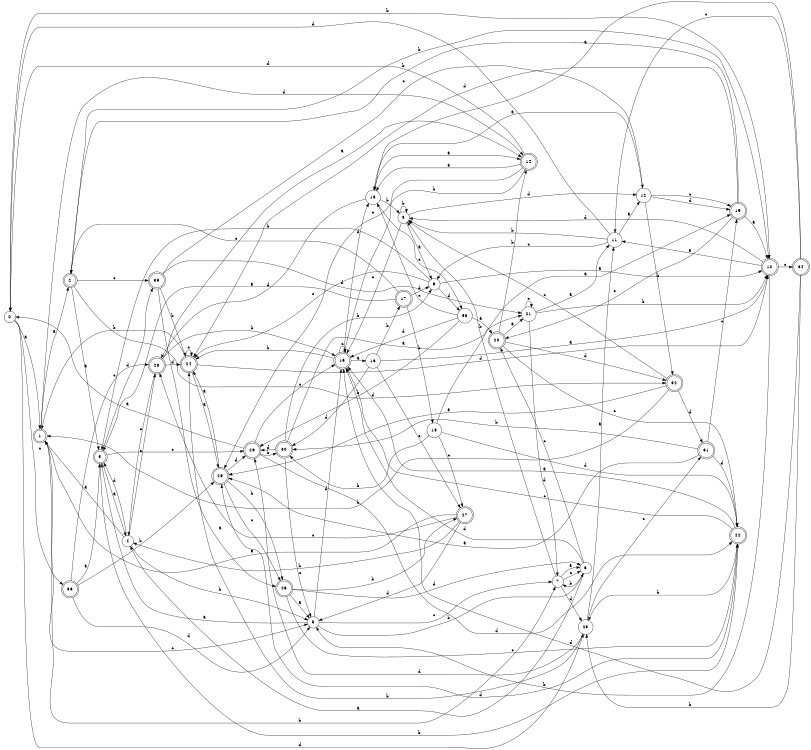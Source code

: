 digraph n30_9 {
__start0 [label="" shape="none"];

rankdir=LR;
size="8,5";

s0 [style="filled", color="black", fillcolor="white" shape="circle", label="0"];
s1 [style="rounded,filled", color="black", fillcolor="white" shape="doublecircle", label="1"];
s2 [style="rounded,filled", color="black", fillcolor="white" shape="doublecircle", label="2"];
s3 [style="rounded,filled", color="black", fillcolor="white" shape="doublecircle", label="3"];
s4 [style="filled", color="black", fillcolor="white" shape="circle", label="4"];
s5 [style="filled", color="black", fillcolor="white" shape="circle", label="5"];
s6 [style="filled", color="black", fillcolor="white" shape="circle", label="6"];
s7 [style="filled", color="black", fillcolor="white" shape="circle", label="7"];
s8 [style="filled", color="black", fillcolor="white" shape="circle", label="8"];
s9 [style="filled", color="black", fillcolor="white" shape="circle", label="9"];
s10 [style="rounded,filled", color="black", fillcolor="white" shape="doublecircle", label="10"];
s11 [style="filled", color="black", fillcolor="white" shape="circle", label="11"];
s12 [style="filled", color="black", fillcolor="white" shape="circle", label="12"];
s13 [style="filled", color="black", fillcolor="white" shape="circle", label="13"];
s14 [style="rounded,filled", color="black", fillcolor="white" shape="doublecircle", label="14"];
s15 [style="rounded,filled", color="black", fillcolor="white" shape="doublecircle", label="15"];
s16 [style="filled", color="black", fillcolor="white" shape="circle", label="16"];
s17 [style="rounded,filled", color="black", fillcolor="white" shape="doublecircle", label="17"];
s18 [style="filled", color="black", fillcolor="white" shape="circle", label="18"];
s19 [style="rounded,filled", color="black", fillcolor="white" shape="doublecircle", label="19"];
s20 [style="rounded,filled", color="black", fillcolor="white" shape="doublecircle", label="20"];
s21 [style="filled", color="black", fillcolor="white" shape="circle", label="21"];
s22 [style="rounded,filled", color="black", fillcolor="white" shape="doublecircle", label="22"];
s23 [style="filled", color="black", fillcolor="white" shape="circle", label="23"];
s24 [style="rounded,filled", color="black", fillcolor="white" shape="doublecircle", label="24"];
s25 [style="rounded,filled", color="black", fillcolor="white" shape="doublecircle", label="25"];
s26 [style="rounded,filled", color="black", fillcolor="white" shape="doublecircle", label="26"];
s27 [style="rounded,filled", color="black", fillcolor="white" shape="doublecircle", label="27"];
s28 [style="rounded,filled", color="black", fillcolor="white" shape="doublecircle", label="28"];
s29 [style="rounded,filled", color="black", fillcolor="white" shape="doublecircle", label="29"];
s30 [style="rounded,filled", color="black", fillcolor="white" shape="doublecircle", label="30"];
s31 [style="rounded,filled", color="black", fillcolor="white" shape="doublecircle", label="31"];
s32 [style="rounded,filled", color="black", fillcolor="white" shape="doublecircle", label="32"];
s33 [style="filled", color="black", fillcolor="white" shape="circle", label="33"];
s34 [style="rounded,filled", color="black", fillcolor="white" shape="doublecircle", label="34"];
s35 [style="rounded,filled", color="black", fillcolor="white" shape="doublecircle", label="35"];
s36 [style="rounded,filled", color="black", fillcolor="white" shape="doublecircle", label="36"];
s0 -> s1 [label="a"];
s0 -> s10 [label="b"];
s0 -> s36 [label="c"];
s0 -> s23 [label="d"];
s1 -> s2 [label="a"];
s1 -> s7 [label="b"];
s1 -> s5 [label="c"];
s1 -> s14 [label="d"];
s2 -> s3 [label="a"];
s2 -> s10 [label="b"];
s2 -> s35 [label="c"];
s2 -> s32 [label="d"];
s3 -> s4 [label="a"];
s3 -> s22 [label="b"];
s3 -> s29 [label="c"];
s3 -> s35 [label="d"];
s4 -> s1 [label="a"];
s4 -> s5 [label="b"];
s4 -> s28 [label="c"];
s4 -> s3 [label="d"];
s5 -> s3 [label="a"];
s5 -> s6 [label="b"];
s5 -> s7 [label="c"];
s5 -> s15 [label="d"];
s6 -> s4 [label="a"];
s6 -> s7 [label="b"];
s6 -> s20 [label="c"];
s6 -> s15 [label="d"];
s7 -> s6 [label="a"];
s7 -> s8 [label="b"];
s7 -> s6 [label="c"];
s7 -> s23 [label="d"];
s8 -> s9 [label="a"];
s8 -> s8 [label="b"];
s8 -> s15 [label="c"];
s8 -> s12 [label="d"];
s9 -> s10 [label="a"];
s9 -> s3 [label="b"];
s9 -> s24 [label="c"];
s9 -> s33 [label="d"];
s10 -> s11 [label="a"];
s10 -> s5 [label="b"];
s10 -> s34 [label="c"];
s10 -> s8 [label="d"];
s11 -> s12 [label="a"];
s11 -> s8 [label="b"];
s11 -> s9 [label="c"];
s11 -> s0 [label="d"];
s12 -> s13 [label="a"];
s12 -> s32 [label="b"];
s12 -> s19 [label="c"];
s12 -> s19 [label="d"];
s13 -> s14 [label="a"];
s13 -> s8 [label="b"];
s13 -> s33 [label="c"];
s13 -> s28 [label="d"];
s14 -> s13 [label="a"];
s14 -> s15 [label="b"];
s14 -> s25 [label="c"];
s14 -> s0 [label="d"];
s15 -> s16 [label="a"];
s15 -> s24 [label="b"];
s15 -> s15 [label="c"];
s15 -> s13 [label="d"];
s16 -> s10 [label="a"];
s16 -> s17 [label="b"];
s16 -> s27 [label="c"];
s16 -> s30 [label="d"];
s17 -> s3 [label="a"];
s17 -> s18 [label="b"];
s17 -> s2 [label="c"];
s17 -> s9 [label="d"];
s18 -> s19 [label="a"];
s18 -> s30 [label="b"];
s18 -> s27 [label="c"];
s18 -> s22 [label="d"];
s19 -> s10 [label="a"];
s19 -> s2 [label="b"];
s19 -> s20 [label="c"];
s19 -> s24 [label="d"];
s20 -> s21 [label="a"];
s20 -> s14 [label="b"];
s20 -> s22 [label="c"];
s20 -> s32 [label="d"];
s21 -> s11 [label="a"];
s21 -> s10 [label="b"];
s21 -> s21 [label="c"];
s21 -> s7 [label="d"];
s22 -> s15 [label="a"];
s22 -> s23 [label="b"];
s22 -> s15 [label="c"];
s22 -> s25 [label="d"];
s23 -> s11 [label="a"];
s23 -> s24 [label="b"];
s23 -> s31 [label="c"];
s23 -> s29 [label="d"];
s24 -> s25 [label="a"];
s24 -> s1 [label="b"];
s24 -> s24 [label="c"];
s24 -> s10 [label="d"];
s25 -> s24 [label="a"];
s25 -> s26 [label="b"];
s25 -> s26 [label="c"];
s25 -> s29 [label="d"];
s26 -> s5 [label="a"];
s26 -> s27 [label="b"];
s26 -> s22 [label="c"];
s26 -> s6 [label="d"];
s27 -> s1 [label="a"];
s27 -> s4 [label="b"];
s27 -> s28 [label="c"];
s27 -> s5 [label="d"];
s28 -> s14 [label="a"];
s28 -> s15 [label="b"];
s28 -> s4 [label="c"];
s28 -> s24 [label="d"];
s29 -> s0 [label="a"];
s29 -> s30 [label="b"];
s29 -> s15 [label="c"];
s29 -> s22 [label="d"];
s30 -> s21 [label="a"];
s30 -> s9 [label="b"];
s30 -> s5 [label="c"];
s30 -> s29 [label="d"];
s31 -> s25 [label="a"];
s31 -> s30 [label="b"];
s31 -> s19 [label="c"];
s31 -> s22 [label="d"];
s32 -> s25 [label="a"];
s32 -> s1 [label="b"];
s32 -> s8 [label="c"];
s32 -> s31 [label="d"];
s33 -> s20 [label="a"];
s33 -> s29 [label="b"];
s33 -> s13 [label="c"];
s33 -> s15 [label="d"];
s34 -> s13 [label="a"];
s34 -> s23 [label="b"];
s34 -> s11 [label="c"];
s34 -> s15 [label="d"];
s35 -> s26 [label="a"];
s35 -> s24 [label="b"];
s35 -> s12 [label="c"];
s35 -> s21 [label="d"];
s36 -> s3 [label="a"];
s36 -> s25 [label="b"];
s36 -> s28 [label="c"];
s36 -> s5 [label="d"];

}